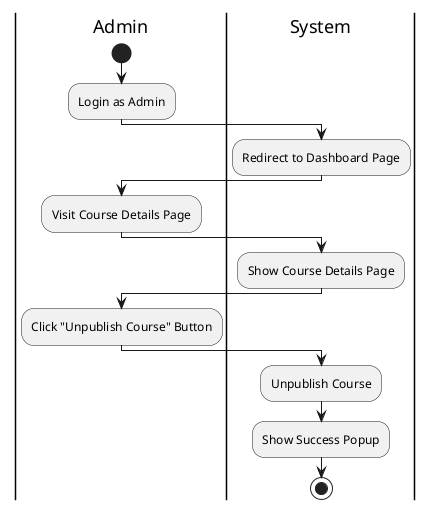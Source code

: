 @startuml UnpublishCourse
|Admin|
start
:Login as Admin;
|System|
:Redirect to Dashboard Page;
|Admin|
:Visit Course Details Page;
|System|
:Show Course Details Page;
|Admin|
:Click "Unpublish Course" Button;
|System|
:Unpublish Course;
:Show Success Popup;
stop
@enduml
